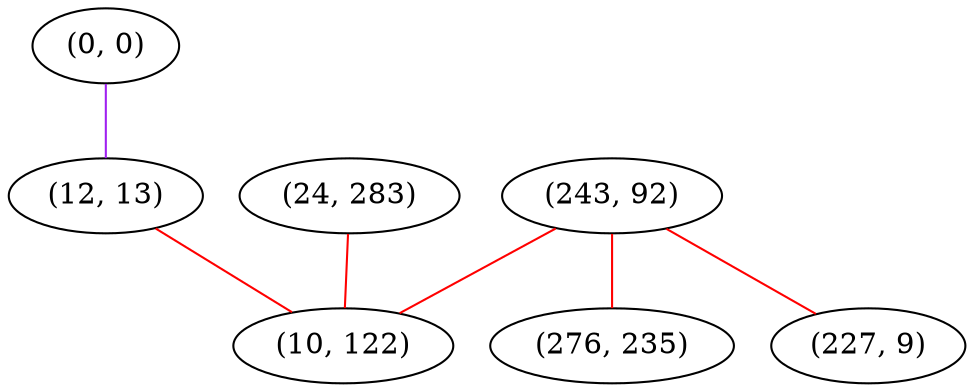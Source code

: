 graph "" {
"(0, 0)";
"(243, 92)";
"(12, 13)";
"(24, 283)";
"(276, 235)";
"(227, 9)";
"(10, 122)";
"(0, 0)" -- "(12, 13)"  [color=purple, key=0, weight=4];
"(243, 92)" -- "(227, 9)"  [color=red, key=0, weight=1];
"(243, 92)" -- "(276, 235)"  [color=red, key=0, weight=1];
"(243, 92)" -- "(10, 122)"  [color=red, key=0, weight=1];
"(12, 13)" -- "(10, 122)"  [color=red, key=0, weight=1];
"(24, 283)" -- "(10, 122)"  [color=red, key=0, weight=1];
}

